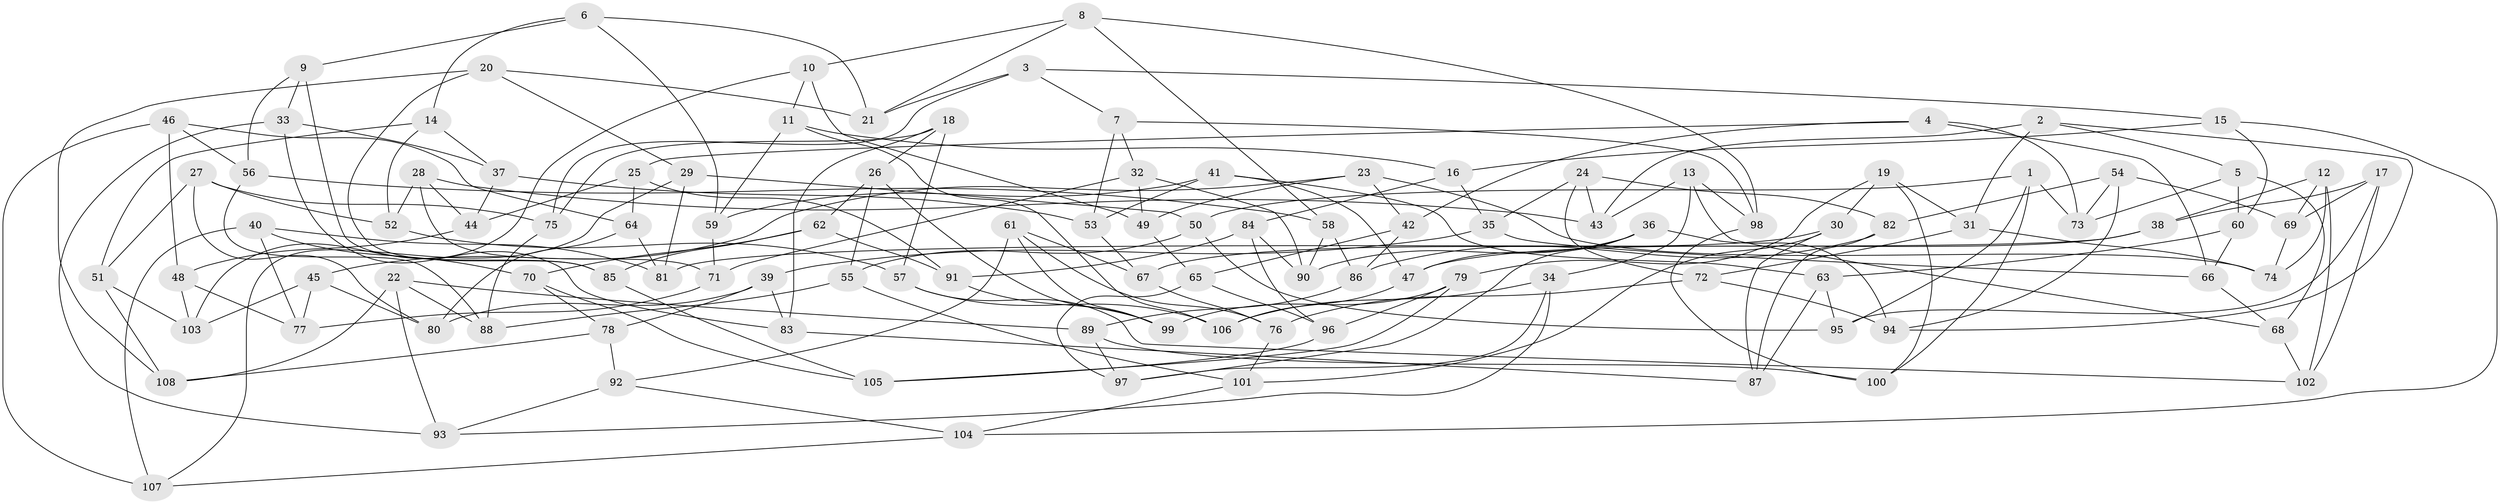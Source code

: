 // Generated by graph-tools (version 1.1) at 2025/58/03/09/25 04:58:28]
// undirected, 108 vertices, 216 edges
graph export_dot {
graph [start="1"]
  node [color=gray90,style=filled];
  1;
  2;
  3;
  4;
  5;
  6;
  7;
  8;
  9;
  10;
  11;
  12;
  13;
  14;
  15;
  16;
  17;
  18;
  19;
  20;
  21;
  22;
  23;
  24;
  25;
  26;
  27;
  28;
  29;
  30;
  31;
  32;
  33;
  34;
  35;
  36;
  37;
  38;
  39;
  40;
  41;
  42;
  43;
  44;
  45;
  46;
  47;
  48;
  49;
  50;
  51;
  52;
  53;
  54;
  55;
  56;
  57;
  58;
  59;
  60;
  61;
  62;
  63;
  64;
  65;
  66;
  67;
  68;
  69;
  70;
  71;
  72;
  73;
  74;
  75;
  76;
  77;
  78;
  79;
  80;
  81;
  82;
  83;
  84;
  85;
  86;
  87;
  88;
  89;
  90;
  91;
  92;
  93;
  94;
  95;
  96;
  97;
  98;
  99;
  100;
  101;
  102;
  103;
  104;
  105;
  106;
  107;
  108;
  1 -- 95;
  1 -- 73;
  1 -- 50;
  1 -- 100;
  2 -- 94;
  2 -- 31;
  2 -- 43;
  2 -- 5;
  3 -- 15;
  3 -- 75;
  3 -- 7;
  3 -- 21;
  4 -- 25;
  4 -- 42;
  4 -- 73;
  4 -- 66;
  5 -- 73;
  5 -- 68;
  5 -- 60;
  6 -- 9;
  6 -- 59;
  6 -- 21;
  6 -- 14;
  7 -- 98;
  7 -- 53;
  7 -- 32;
  8 -- 98;
  8 -- 21;
  8 -- 58;
  8 -- 10;
  9 -- 85;
  9 -- 33;
  9 -- 56;
  10 -- 11;
  10 -- 49;
  10 -- 103;
  11 -- 16;
  11 -- 106;
  11 -- 59;
  12 -- 102;
  12 -- 74;
  12 -- 69;
  12 -- 38;
  13 -- 43;
  13 -- 68;
  13 -- 98;
  13 -- 34;
  14 -- 51;
  14 -- 52;
  14 -- 37;
  15 -- 104;
  15 -- 16;
  15 -- 60;
  16 -- 84;
  16 -- 35;
  17 -- 69;
  17 -- 102;
  17 -- 95;
  17 -- 38;
  18 -- 26;
  18 -- 83;
  18 -- 57;
  18 -- 75;
  19 -- 79;
  19 -- 30;
  19 -- 100;
  19 -- 31;
  20 -- 85;
  20 -- 29;
  20 -- 108;
  20 -- 21;
  22 -- 108;
  22 -- 88;
  22 -- 93;
  22 -- 89;
  23 -- 74;
  23 -- 45;
  23 -- 49;
  23 -- 42;
  24 -- 43;
  24 -- 35;
  24 -- 82;
  24 -- 72;
  25 -- 44;
  25 -- 64;
  25 -- 91;
  26 -- 62;
  26 -- 55;
  26 -- 99;
  27 -- 80;
  27 -- 75;
  27 -- 51;
  27 -- 52;
  28 -- 44;
  28 -- 71;
  28 -- 43;
  28 -- 52;
  29 -- 107;
  29 -- 50;
  29 -- 81;
  30 -- 101;
  30 -- 67;
  30 -- 87;
  31 -- 72;
  31 -- 74;
  32 -- 90;
  32 -- 49;
  32 -- 71;
  33 -- 37;
  33 -- 93;
  33 -- 83;
  34 -- 93;
  34 -- 97;
  34 -- 106;
  35 -- 39;
  35 -- 66;
  36 -- 90;
  36 -- 94;
  36 -- 47;
  36 -- 97;
  37 -- 44;
  37 -- 53;
  38 -- 81;
  38 -- 47;
  39 -- 80;
  39 -- 83;
  39 -- 78;
  40 -- 70;
  40 -- 81;
  40 -- 77;
  40 -- 107;
  41 -- 53;
  41 -- 63;
  41 -- 59;
  41 -- 47;
  42 -- 65;
  42 -- 86;
  44 -- 48;
  45 -- 103;
  45 -- 77;
  45 -- 80;
  46 -- 107;
  46 -- 48;
  46 -- 56;
  46 -- 64;
  47 -- 106;
  48 -- 103;
  48 -- 77;
  49 -- 65;
  50 -- 55;
  50 -- 95;
  51 -- 103;
  51 -- 108;
  52 -- 57;
  53 -- 67;
  54 -- 94;
  54 -- 82;
  54 -- 73;
  54 -- 69;
  55 -- 101;
  55 -- 88;
  56 -- 88;
  56 -- 58;
  57 -- 106;
  57 -- 102;
  58 -- 86;
  58 -- 90;
  59 -- 71;
  60 -- 66;
  60 -- 63;
  61 -- 99;
  61 -- 76;
  61 -- 67;
  61 -- 92;
  62 -- 70;
  62 -- 85;
  62 -- 91;
  63 -- 87;
  63 -- 95;
  64 -- 81;
  64 -- 80;
  65 -- 97;
  65 -- 96;
  66 -- 68;
  67 -- 76;
  68 -- 102;
  69 -- 74;
  70 -- 78;
  70 -- 105;
  71 -- 77;
  72 -- 94;
  72 -- 76;
  75 -- 88;
  76 -- 101;
  78 -- 92;
  78 -- 108;
  79 -- 105;
  79 -- 99;
  79 -- 96;
  82 -- 86;
  82 -- 87;
  83 -- 87;
  84 -- 90;
  84 -- 96;
  84 -- 91;
  85 -- 105;
  86 -- 89;
  89 -- 97;
  89 -- 100;
  91 -- 99;
  92 -- 104;
  92 -- 93;
  96 -- 105;
  98 -- 100;
  101 -- 104;
  104 -- 107;
}
